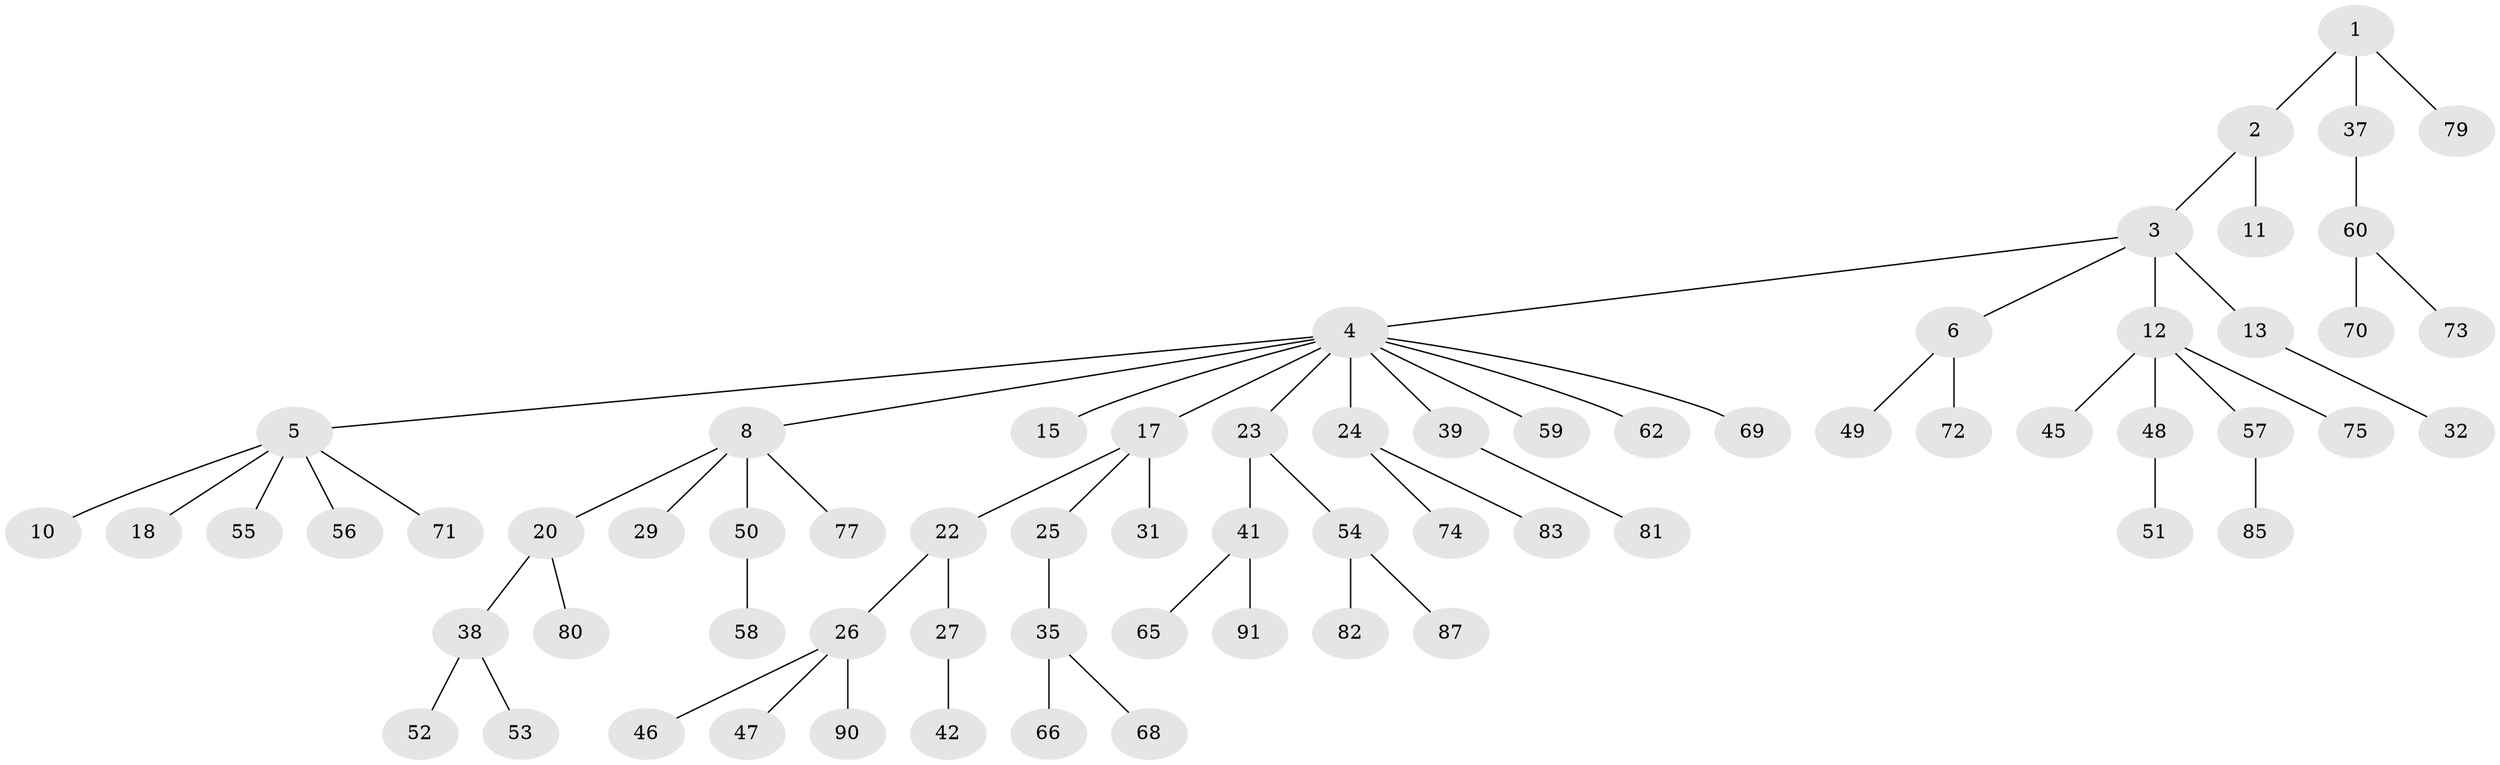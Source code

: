 // original degree distribution, {2: 0.19791666666666666, 4: 0.0625, 5: 0.041666666666666664, 6: 0.010416666666666666, 3: 0.15625, 7: 0.010416666666666666, 1: 0.5208333333333334}
// Generated by graph-tools (version 1.1) at 2025/42/03/06/25 10:42:05]
// undirected, 67 vertices, 66 edges
graph export_dot {
graph [start="1"]
  node [color=gray90,style=filled];
  1 [super="+21"];
  2 [super="+19"];
  3 [super="+7"];
  4 [super="+9"];
  5 [super="+14"];
  6 [super="+30"];
  8 [super="+16"];
  10;
  11;
  12 [super="+40"];
  13;
  15;
  17 [super="+33"];
  18;
  20 [super="+36"];
  22 [super="+34"];
  23;
  24 [super="+61"];
  25;
  26 [super="+28"];
  27 [super="+76"];
  29;
  31;
  32 [super="+96"];
  35 [super="+43"];
  37 [super="+94"];
  38 [super="+44"];
  39 [super="+89"];
  41 [super="+64"];
  42 [super="+92"];
  45;
  46;
  47 [super="+67"];
  48 [super="+84"];
  49;
  50;
  51;
  52 [super="+86"];
  53 [super="+88"];
  54 [super="+78"];
  55;
  56;
  57;
  58 [super="+63"];
  59;
  60 [super="+95"];
  62;
  65;
  66;
  68;
  69;
  70;
  71 [super="+93"];
  72;
  73;
  74;
  75;
  77;
  79;
  80;
  81;
  82;
  83;
  85;
  87;
  90;
  91;
  1 -- 2;
  1 -- 37;
  1 -- 79;
  2 -- 3;
  2 -- 11;
  3 -- 4;
  3 -- 6;
  3 -- 12;
  3 -- 13;
  4 -- 5;
  4 -- 8;
  4 -- 15;
  4 -- 69;
  4 -- 17;
  4 -- 23;
  4 -- 39;
  4 -- 24;
  4 -- 59;
  4 -- 62;
  5 -- 10;
  5 -- 18;
  5 -- 55;
  5 -- 71;
  5 -- 56;
  6 -- 72;
  6 -- 49;
  8 -- 20;
  8 -- 29;
  8 -- 50;
  8 -- 77;
  12 -- 45;
  12 -- 48;
  12 -- 75;
  12 -- 57;
  13 -- 32;
  17 -- 22;
  17 -- 25;
  17 -- 31;
  20 -- 80;
  20 -- 38;
  22 -- 26;
  22 -- 27;
  23 -- 41;
  23 -- 54;
  24 -- 74;
  24 -- 83;
  25 -- 35;
  26 -- 47;
  26 -- 90;
  26 -- 46;
  27 -- 42;
  35 -- 66;
  35 -- 68;
  37 -- 60;
  38 -- 52;
  38 -- 53;
  39 -- 81;
  41 -- 65;
  41 -- 91;
  48 -- 51;
  50 -- 58;
  54 -- 82;
  54 -- 87;
  57 -- 85;
  60 -- 70;
  60 -- 73;
}
